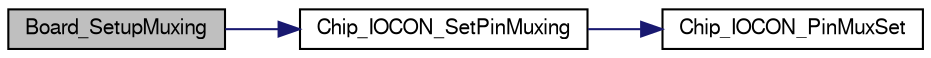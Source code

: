 digraph "Board_SetupMuxing"
{
  edge [fontname="FreeSans",fontsize="10",labelfontname="FreeSans",labelfontsize="10"];
  node [fontname="FreeSans",fontsize="10",shape=record];
  rankdir="LR";
  Node1 [label="Board_SetupMuxing",height=0.2,width=0.4,color="black", fillcolor="grey75", style="filled", fontcolor="black"];
  Node1 -> Node2 [color="midnightblue",fontsize="10",style="solid"];
  Node2 [label="Chip_IOCON_SetPinMuxing",height=0.2,width=0.4,color="black", fillcolor="white", style="filled",URL="$group__IOCON__17XX__40XX.html#gad97c96e401016cf296e6d20454f1c522",tooltip="Set all I/O Control pin muxing. "];
  Node2 -> Node3 [color="midnightblue",fontsize="10",style="solid"];
  Node3 [label="Chip_IOCON_PinMuxSet",height=0.2,width=0.4,color="black", fillcolor="white", style="filled",URL="$group__IOCON__17XX__40XX.html#ga5db68254cabb0d4cd4558d81557b77e4",tooltip="Sets I/O Control pin mux. "];
}

